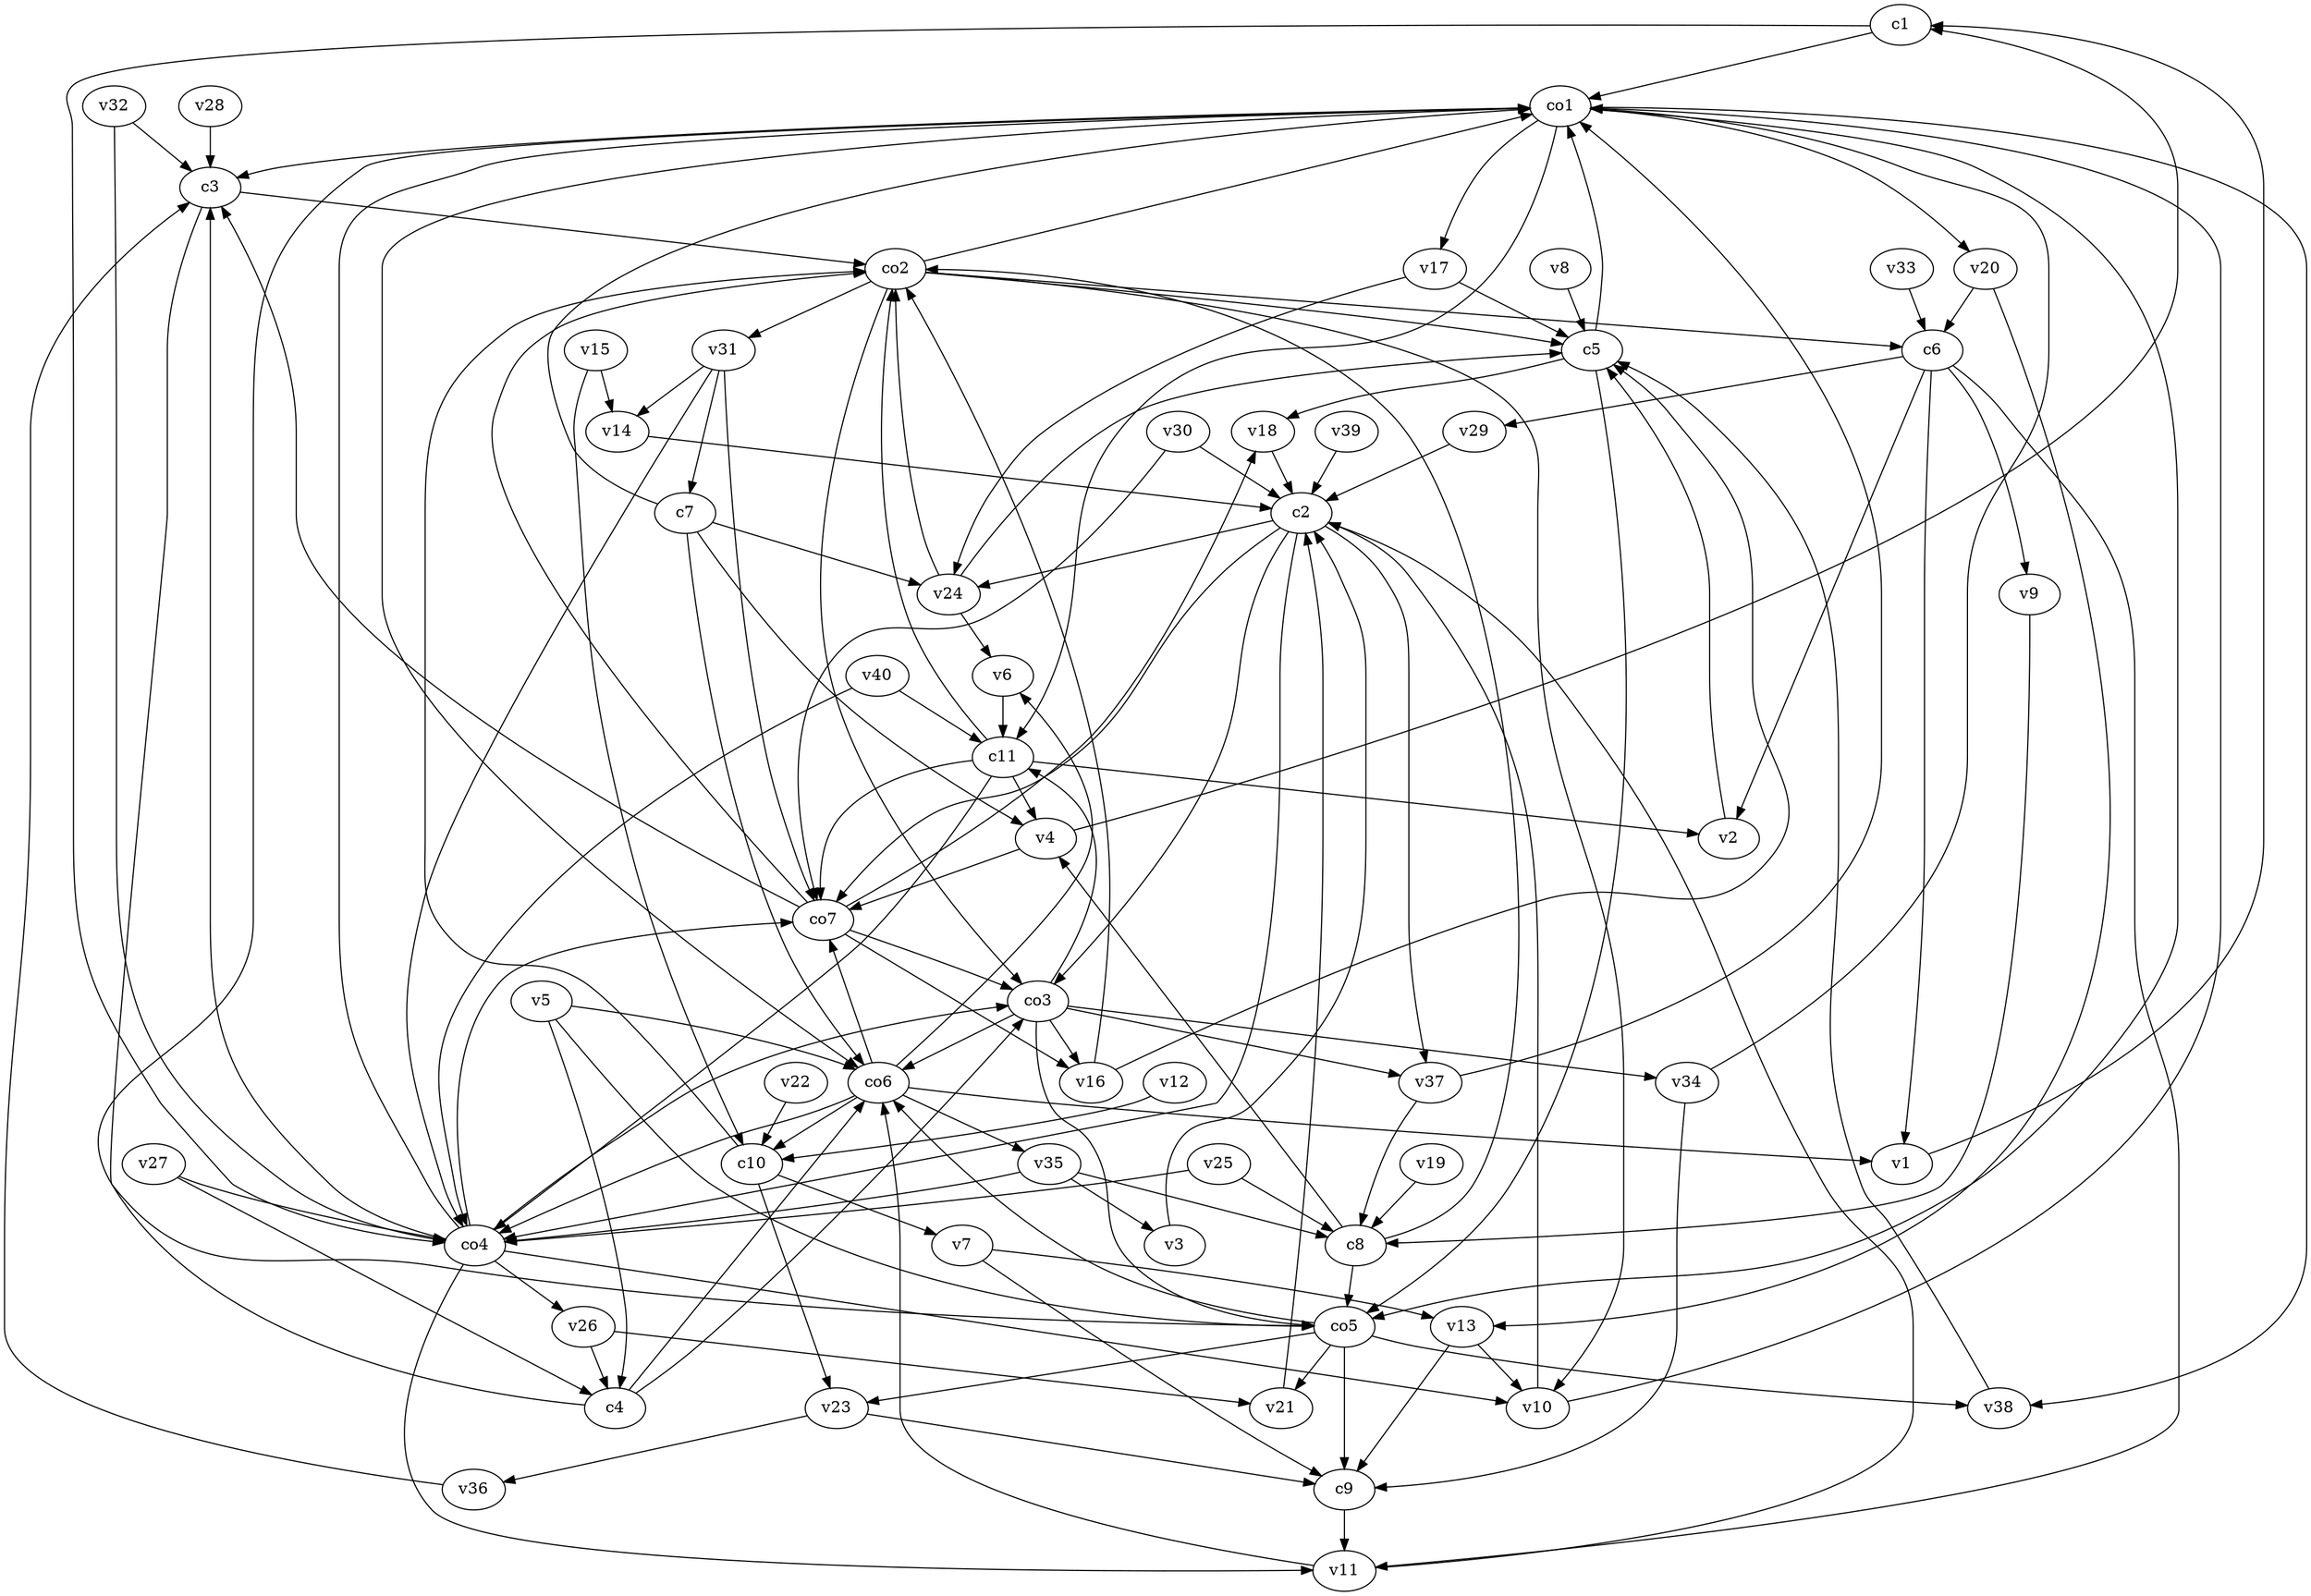 strict digraph  {
c1;
c2;
c3;
c4;
c5;
c6;
c7;
c8;
c9;
c10;
c11;
v1;
v2;
v3;
v4;
v5;
v6;
v7;
v8;
v9;
v10;
v11;
v12;
v13;
v14;
v15;
v16;
v17;
v18;
v19;
v20;
v21;
v22;
v23;
v24;
v25;
v26;
v27;
v28;
v29;
v30;
v31;
v32;
v33;
v34;
v35;
v36;
v37;
v38;
v39;
v40;
co1;
co2;
co3;
co4;
co5;
co6;
co7;
c1 -> co4  [weight=1];
c1 -> co1  [weight=1];
c2 -> v24  [weight=1];
c2 -> v37  [weight=1];
c2 -> co4  [weight=1];
c2 -> co3  [weight=1];
c2 -> co7  [weight=1];
c3 -> co5  [weight=1];
c3 -> co2  [weight=1];
c4 -> co3  [weight=1];
c4 -> co1  [weight=1];
c4 -> co6  [weight=1];
c5 -> co5  [weight=1];
c5 -> v18  [weight=1];
c5 -> co1  [weight=1];
c6 -> v2  [weight=1];
c6 -> v29  [weight=1];
c6 -> v11  [weight=1];
c6 -> v9  [weight=1];
c6 -> v1  [weight=1];
c7 -> co6  [weight=1];
c7 -> co1  [weight=1];
c7 -> v24  [weight=1];
c7 -> v4  [weight=1];
c8 -> v4  [weight=1];
c8 -> co5  [weight=1];
c8 -> co2  [weight=1];
c9 -> v11  [weight=1];
c10 -> v7  [weight=1];
c10 -> v23  [weight=1];
c10 -> co2  [weight=1];
c11 -> co7  [weight=1];
c11 -> v2  [weight=1];
c11 -> co2  [weight=1];
c11 -> v4  [weight=1];
c11 -> co4  [weight=1];
v1 -> c1  [weight=1];
v2 -> c5  [weight=1];
v3 -> c2  [weight=1];
v4 -> c1  [weight=1];
v4 -> co7  [weight=1];
v5 -> c4  [weight=1];
v5 -> co6  [weight=1];
v5 -> co5  [weight=1];
v6 -> c11  [weight=1];
v7 -> c9  [weight=1];
v7 -> v13  [weight=1];
v8 -> c5  [weight=1];
v9 -> c8  [weight=1];
v10 -> c2  [weight=1];
v10 -> co1  [weight=1];
v11 -> c2  [weight=1];
v11 -> co6  [weight=1];
v12 -> c10  [weight=1];
v13 -> c9  [weight=1];
v13 -> v10  [weight=1];
v14 -> c2  [weight=1];
v15 -> c10  [weight=1];
v15 -> v14  [weight=1];
v16 -> c5  [weight=1];
v16 -> co2  [weight=1];
v17 -> c5  [weight=1];
v17 -> v24  [weight=1];
v18 -> c2  [weight=1];
v19 -> c8  [weight=1];
v20 -> c6  [weight=1];
v20 -> v13  [weight=1];
v21 -> c2  [weight=1];
v22 -> c10  [weight=1];
v23 -> c9  [weight=1];
v23 -> v36  [weight=1];
v24 -> c5  [weight=1];
v24 -> co2  [weight=1];
v24 -> v6  [weight=1];
v25 -> c8  [weight=1];
v25 -> co4  [weight=1];
v26 -> c4  [weight=1];
v26 -> v21  [weight=1];
v27 -> c4  [weight=1];
v27 -> co4  [weight=1];
v28 -> c3  [weight=1];
v29 -> c2  [weight=1];
v30 -> c2  [weight=1];
v30 -> co7  [weight=1];
v31 -> c7  [weight=1];
v31 -> co7  [weight=1];
v31 -> v14  [weight=1];
v31 -> co4  [weight=1];
v32 -> c3  [weight=1];
v32 -> co4  [weight=1];
v33 -> c6  [weight=1];
v34 -> c9  [weight=1];
v34 -> co1  [weight=1];
v35 -> c8  [weight=1];
v35 -> co4  [weight=1];
v35 -> v3  [weight=1];
v36 -> c3  [weight=1];
v37 -> c8  [weight=1];
v37 -> co1  [weight=1];
v38 -> c5  [weight=1];
v39 -> c2  [weight=1];
v40 -> c11  [weight=1];
v40 -> co4  [weight=1];
co1 -> c3  [weight=1];
co1 -> c11  [weight=1];
co1 -> co5  [weight=1];
co1 -> v38  [weight=1];
co1 -> v17  [weight=1];
co1 -> v20  [weight=1];
co1 -> co6  [weight=1];
co2 -> c5  [weight=1];
co2 -> c6  [weight=1];
co2 -> v10  [weight=1];
co2 -> co1  [weight=1];
co2 -> v31  [weight=1];
co2 -> co3  [weight=1];
co3 -> c11  [weight=1];
co3 -> v16  [weight=1];
co3 -> co5  [weight=1];
co3 -> v34  [weight=1];
co3 -> co6  [weight=1];
co3 -> v37  [weight=1];
co4 -> c3  [weight=1];
co4 -> co1  [weight=1];
co4 -> v26  [weight=1];
co4 -> v10  [weight=1];
co4 -> co7  [weight=1];
co4 -> co3  [weight=1];
co4 -> v11  [weight=1];
co5 -> c9  [weight=1];
co5 -> v38  [weight=1];
co5 -> v21  [weight=1];
co5 -> co6  [weight=1];
co5 -> v23  [weight=1];
co6 -> c10  [weight=1];
co6 -> co4  [weight=1];
co6 -> v6  [weight=1];
co6 -> v1  [weight=1];
co6 -> co7  [weight=1];
co6 -> v35  [weight=1];
co7 -> c3  [weight=1];
co7 -> v16  [weight=1];
co7 -> co3  [weight=1];
co7 -> co2  [weight=1];
co7 -> v18  [weight=1];
}
